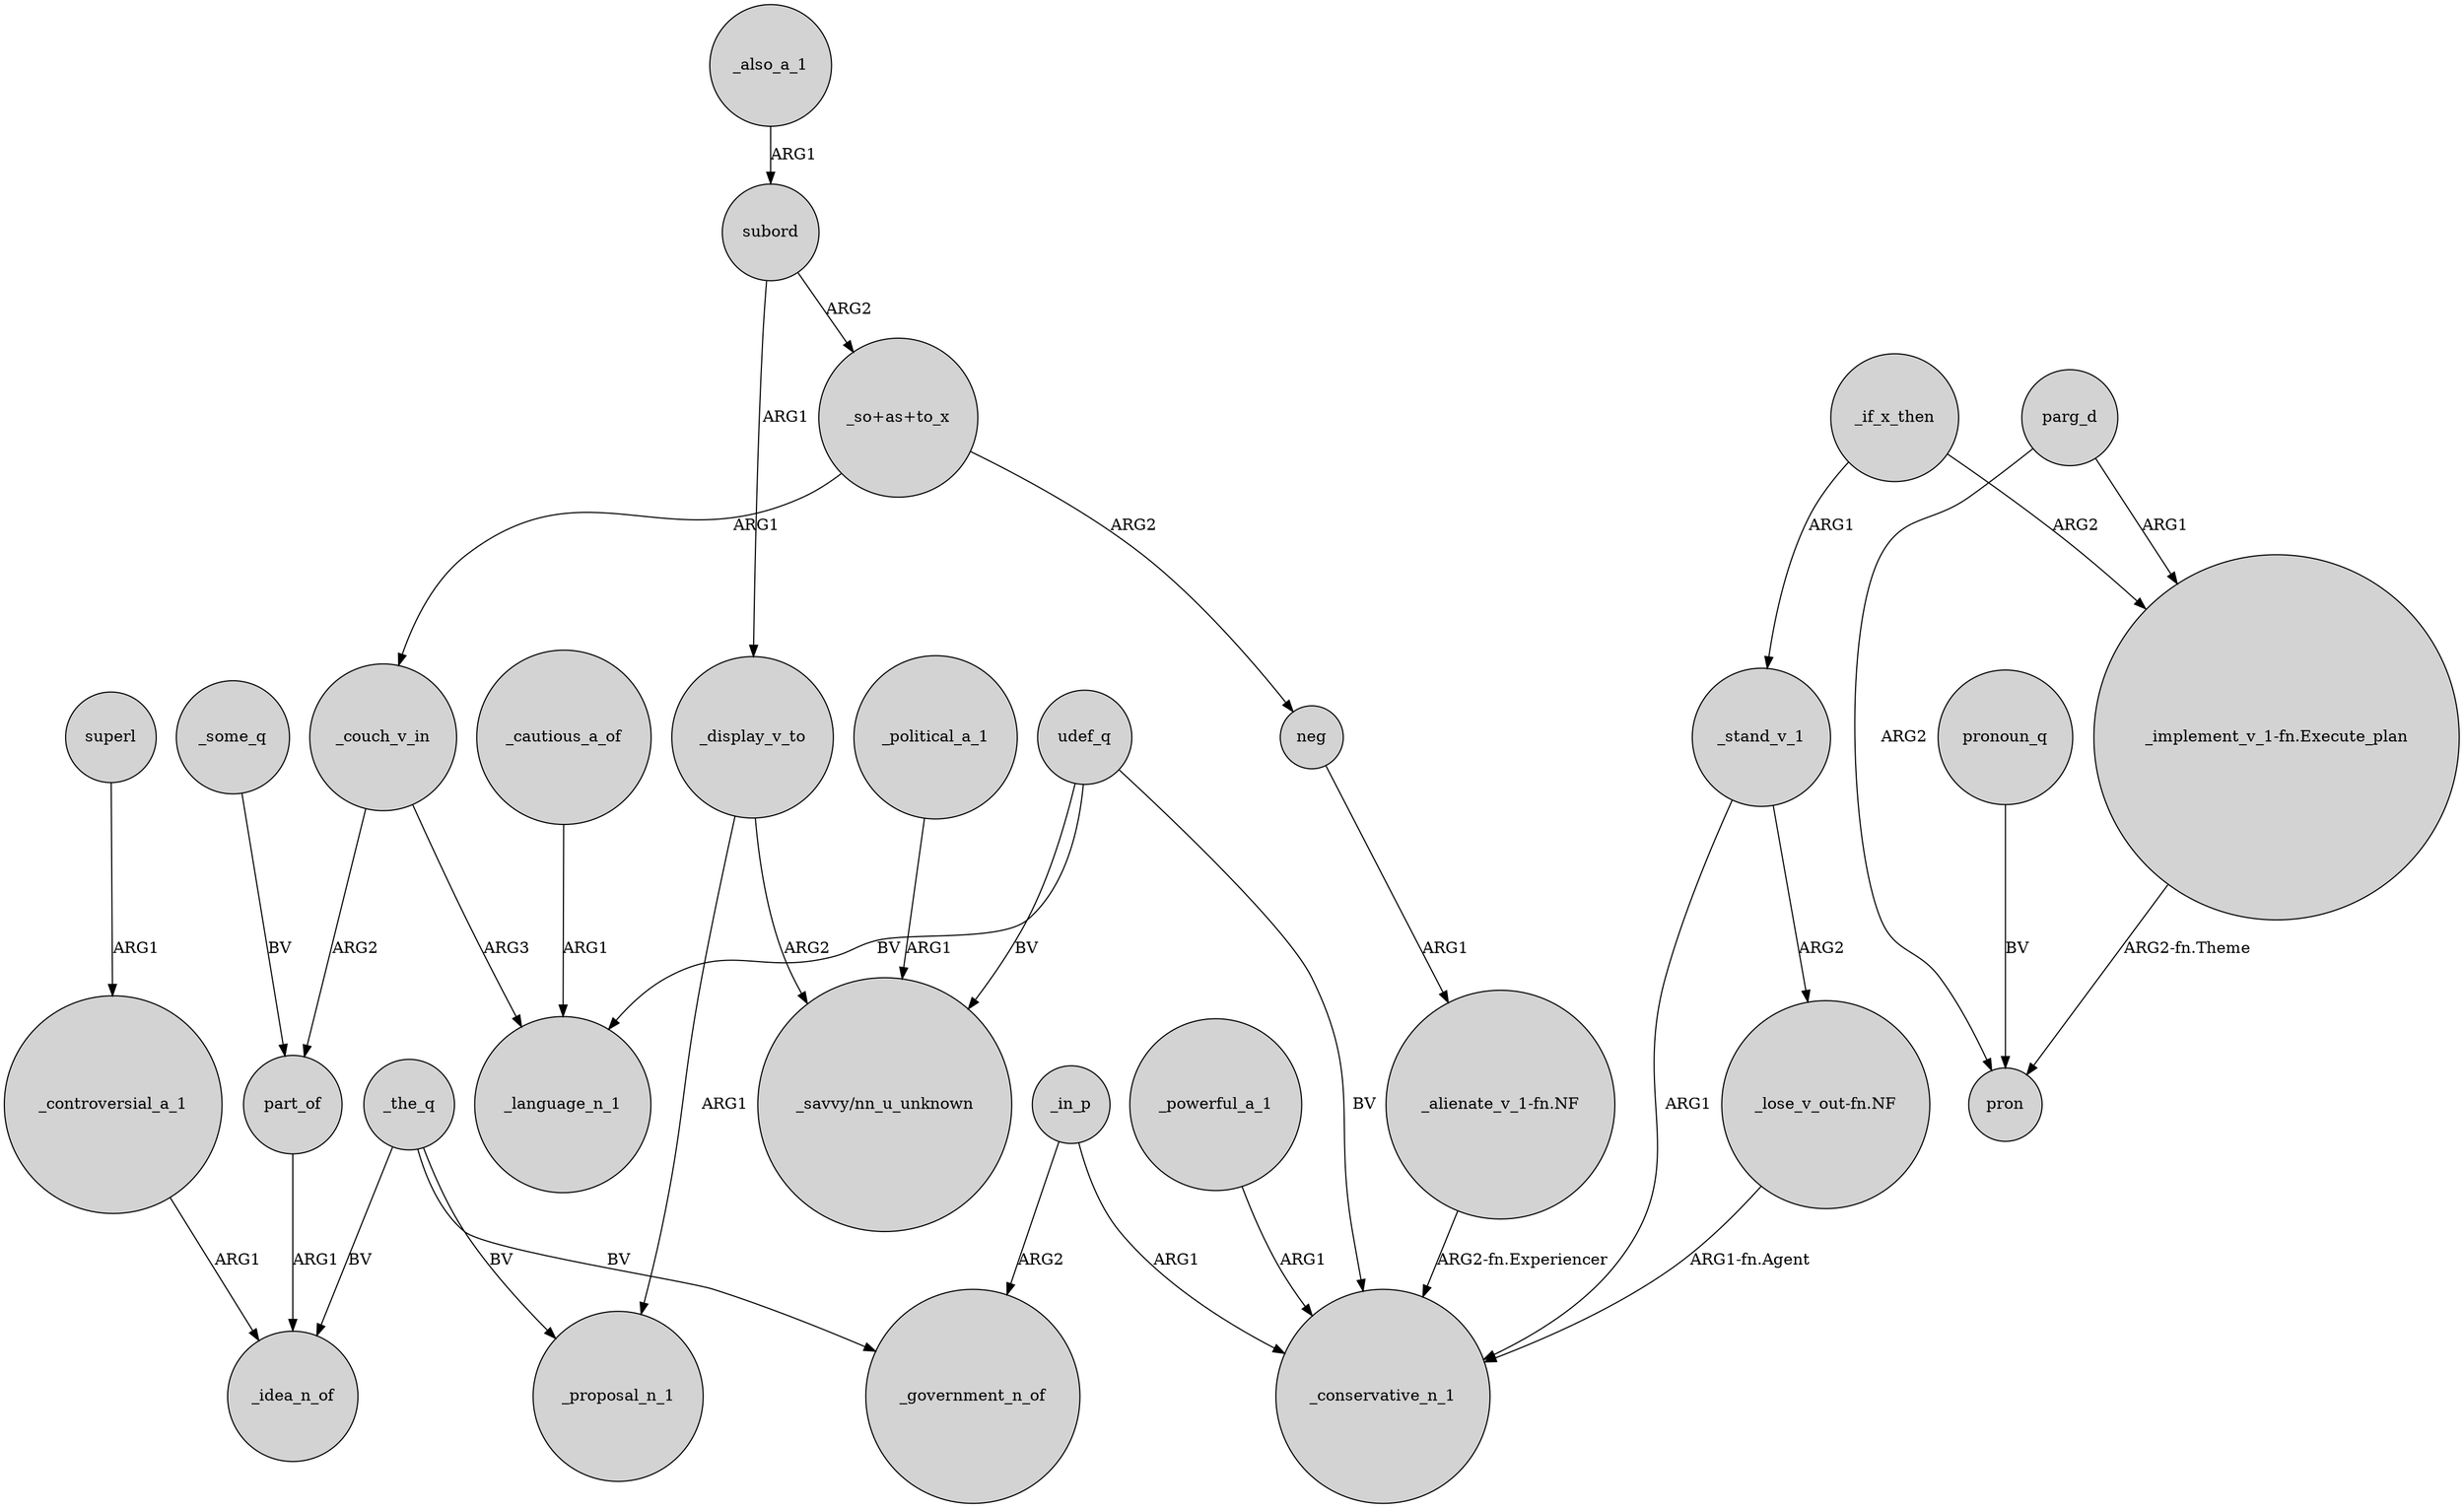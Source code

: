 digraph {
	node [shape=circle style=filled]
	_couch_v_in -> part_of [label=ARG2]
	_cautious_a_of -> _language_n_1 [label=ARG1]
	_stand_v_1 -> _conservative_n_1 [label=ARG1]
	_the_q -> _proposal_n_1 [label=BV]
	_stand_v_1 -> "_lose_v_out-fn.NF" [label=ARG2]
	_powerful_a_1 -> _conservative_n_1 [label=ARG1]
	subord -> "_so+as+to_x" [label=ARG2]
	"_alienate_v_1-fn.NF" -> _conservative_n_1 [label="ARG2-fn.Experiencer"]
	_display_v_to -> "_savvy/nn_u_unknown" [label=ARG2]
	parg_d -> "_implement_v_1-fn.Execute_plan" [label=ARG1]
	_political_a_1 -> "_savvy/nn_u_unknown" [label=ARG1]
	_in_p -> _conservative_n_1 [label=ARG1]
	udef_q -> _conservative_n_1 [label=BV]
	udef_q -> _language_n_1 [label=BV]
	parg_d -> pron [label=ARG2]
	_some_q -> part_of [label=BV]
	udef_q -> "_savvy/nn_u_unknown" [label=BV]
	pronoun_q -> pron [label=BV]
	_controversial_a_1 -> _idea_n_of [label=ARG1]
	neg -> "_alienate_v_1-fn.NF" [label=ARG1]
	_the_q -> _idea_n_of [label=BV]
	_also_a_1 -> subord [label=ARG1]
	superl -> _controversial_a_1 [label=ARG1]
	"_so+as+to_x" -> _couch_v_in [label=ARG1]
	_couch_v_in -> _language_n_1 [label=ARG3]
	_the_q -> _government_n_of [label=BV]
	part_of -> _idea_n_of [label=ARG1]
	"_lose_v_out-fn.NF" -> _conservative_n_1 [label="ARG1-fn.Agent"]
	_if_x_then -> _stand_v_1 [label=ARG1]
	subord -> _display_v_to [label=ARG1]
	_if_x_then -> "_implement_v_1-fn.Execute_plan" [label=ARG2]
	"_implement_v_1-fn.Execute_plan" -> pron [label="ARG2-fn.Theme"]
	_in_p -> _government_n_of [label=ARG2]
	"_so+as+to_x" -> neg [label=ARG2]
	_display_v_to -> _proposal_n_1 [label=ARG1]
}
